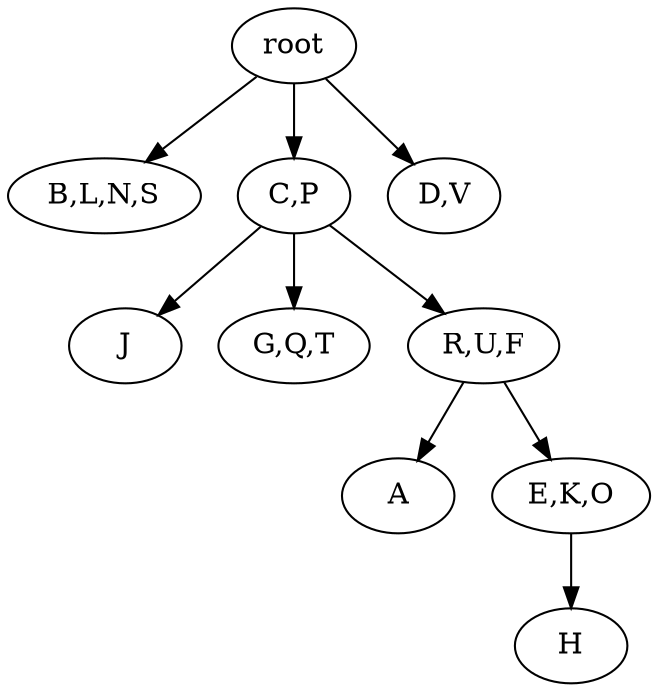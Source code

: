 strict digraph G {
	graph [name=G];
	0	 [label=root];
	3	 [label="B,L,N,S"];
	0 -> 3;
	1	 [label="C,P"];
	0 -> 1;
	2	 [label="D,V"];
	0 -> 2;
	8	 [label=A];
	7	 [label=J];
	1 -> 7;
	6	 [label="G,Q,T"];
	1 -> 6;
	5	 [label="R,U,F"];
	1 -> 5;
	4	 [label=H];
	9	 [label="E,K,O"];
	9 -> 4;
	5 -> 8;
	5 -> 9;
}
